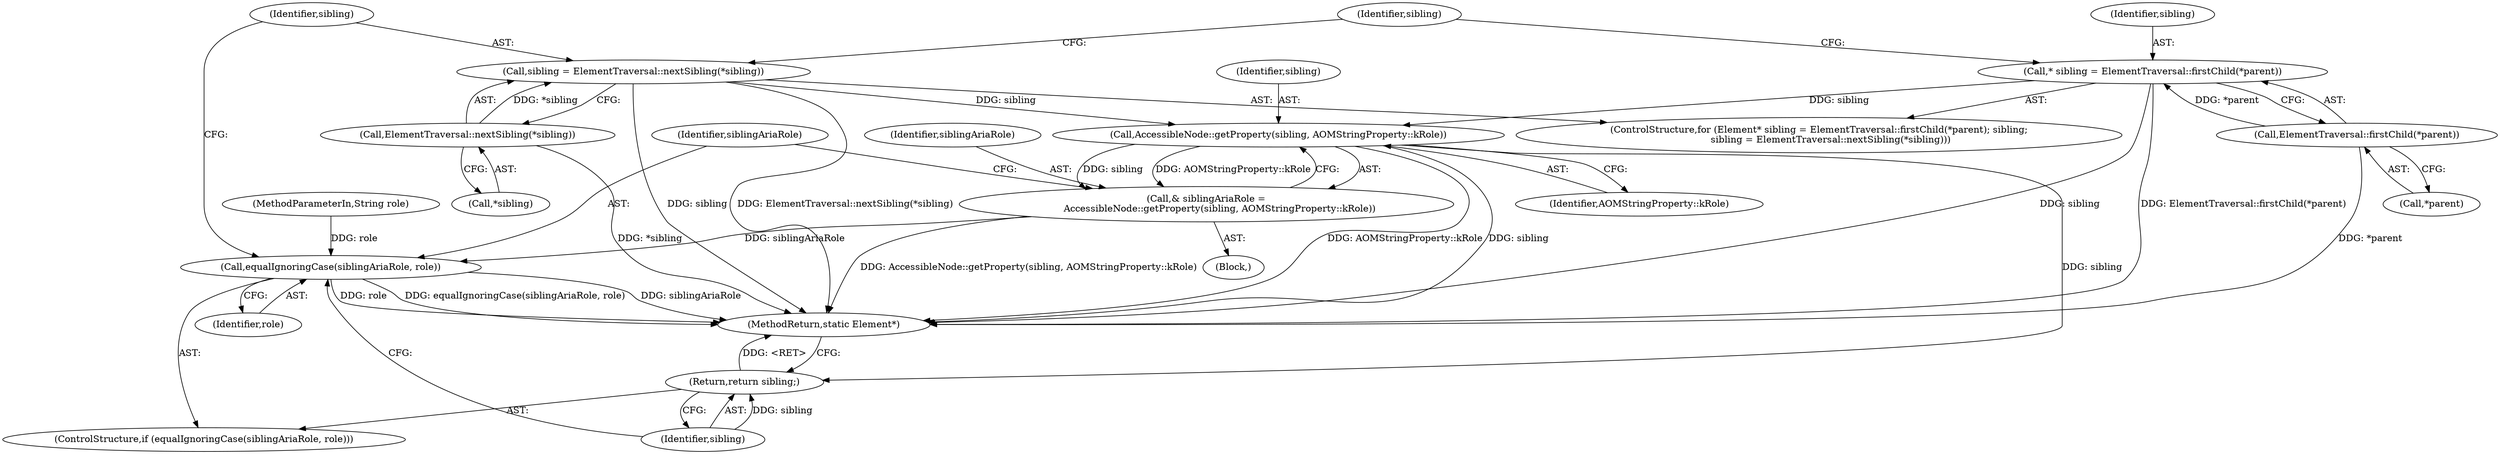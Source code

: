 digraph "1_Chrome_d27468a832d5316884bd02f459cbf493697fd7e1_19@pointer" {
"1000130" [label="(Call,AccessibleNode::getProperty(sibling, AOMStringProperty::kRole))"];
"1000121" [label="(Call,sibling = ElementTraversal::nextSibling(*sibling))"];
"1000123" [label="(Call,ElementTraversal::nextSibling(*sibling))"];
"1000115" [label="(Call,* sibling = ElementTraversal::firstChild(*parent))"];
"1000117" [label="(Call,ElementTraversal::firstChild(*parent))"];
"1000128" [label="(Call,& siblingAriaRole =\n         AccessibleNode::getProperty(sibling, AOMStringProperty::kRole))"];
"1000134" [label="(Call,equalIgnoringCase(siblingAriaRole, role))"];
"1000137" [label="(Return,return sibling;)"];
"1000116" [label="(Identifier,sibling)"];
"1000133" [label="(ControlStructure,if (equalIgnoringCase(siblingAriaRole, role)))"];
"1000124" [label="(Call,*sibling)"];
"1000128" [label="(Call,& siblingAriaRole =\n         AccessibleNode::getProperty(sibling, AOMStringProperty::kRole))"];
"1000137" [label="(Return,return sibling;)"];
"1000141" [label="(MethodReturn,static Element*)"];
"1000134" [label="(Call,equalIgnoringCase(siblingAriaRole, role))"];
"1000118" [label="(Call,*parent)"];
"1000123" [label="(Call,ElementTraversal::nextSibling(*sibling))"];
"1000115" [label="(Call,* sibling = ElementTraversal::firstChild(*parent))"];
"1000120" [label="(Identifier,sibling)"];
"1000129" [label="(Identifier,siblingAriaRole)"];
"1000138" [label="(Identifier,sibling)"];
"1000126" [label="(Block,)"];
"1000130" [label="(Call,AccessibleNode::getProperty(sibling, AOMStringProperty::kRole))"];
"1000117" [label="(Call,ElementTraversal::firstChild(*parent))"];
"1000135" [label="(Identifier,siblingAriaRole)"];
"1000121" [label="(Call,sibling = ElementTraversal::nextSibling(*sibling))"];
"1000101" [label="(MethodParameterIn,String role)"];
"1000113" [label="(ControlStructure,for (Element* sibling = ElementTraversal::firstChild(*parent); sibling;\n        sibling = ElementTraversal::nextSibling(*sibling)))"];
"1000132" [label="(Identifier,AOMStringProperty::kRole)"];
"1000122" [label="(Identifier,sibling)"];
"1000131" [label="(Identifier,sibling)"];
"1000136" [label="(Identifier,role)"];
"1000130" -> "1000128"  [label="AST: "];
"1000130" -> "1000132"  [label="CFG: "];
"1000131" -> "1000130"  [label="AST: "];
"1000132" -> "1000130"  [label="AST: "];
"1000128" -> "1000130"  [label="CFG: "];
"1000130" -> "1000141"  [label="DDG: AOMStringProperty::kRole"];
"1000130" -> "1000141"  [label="DDG: sibling"];
"1000130" -> "1000128"  [label="DDG: sibling"];
"1000130" -> "1000128"  [label="DDG: AOMStringProperty::kRole"];
"1000121" -> "1000130"  [label="DDG: sibling"];
"1000115" -> "1000130"  [label="DDG: sibling"];
"1000130" -> "1000137"  [label="DDG: sibling"];
"1000121" -> "1000113"  [label="AST: "];
"1000121" -> "1000123"  [label="CFG: "];
"1000122" -> "1000121"  [label="AST: "];
"1000123" -> "1000121"  [label="AST: "];
"1000120" -> "1000121"  [label="CFG: "];
"1000121" -> "1000141"  [label="DDG: ElementTraversal::nextSibling(*sibling)"];
"1000121" -> "1000141"  [label="DDG: sibling"];
"1000123" -> "1000121"  [label="DDG: *sibling"];
"1000123" -> "1000124"  [label="CFG: "];
"1000124" -> "1000123"  [label="AST: "];
"1000123" -> "1000141"  [label="DDG: *sibling"];
"1000115" -> "1000113"  [label="AST: "];
"1000115" -> "1000117"  [label="CFG: "];
"1000116" -> "1000115"  [label="AST: "];
"1000117" -> "1000115"  [label="AST: "];
"1000120" -> "1000115"  [label="CFG: "];
"1000115" -> "1000141"  [label="DDG: ElementTraversal::firstChild(*parent)"];
"1000115" -> "1000141"  [label="DDG: sibling"];
"1000117" -> "1000115"  [label="DDG: *parent"];
"1000117" -> "1000118"  [label="CFG: "];
"1000118" -> "1000117"  [label="AST: "];
"1000117" -> "1000141"  [label="DDG: *parent"];
"1000128" -> "1000126"  [label="AST: "];
"1000129" -> "1000128"  [label="AST: "];
"1000135" -> "1000128"  [label="CFG: "];
"1000128" -> "1000141"  [label="DDG: AccessibleNode::getProperty(sibling, AOMStringProperty::kRole)"];
"1000128" -> "1000134"  [label="DDG: siblingAriaRole"];
"1000134" -> "1000133"  [label="AST: "];
"1000134" -> "1000136"  [label="CFG: "];
"1000135" -> "1000134"  [label="AST: "];
"1000136" -> "1000134"  [label="AST: "];
"1000138" -> "1000134"  [label="CFG: "];
"1000122" -> "1000134"  [label="CFG: "];
"1000134" -> "1000141"  [label="DDG: equalIgnoringCase(siblingAriaRole, role)"];
"1000134" -> "1000141"  [label="DDG: siblingAriaRole"];
"1000134" -> "1000141"  [label="DDG: role"];
"1000101" -> "1000134"  [label="DDG: role"];
"1000137" -> "1000133"  [label="AST: "];
"1000137" -> "1000138"  [label="CFG: "];
"1000138" -> "1000137"  [label="AST: "];
"1000141" -> "1000137"  [label="CFG: "];
"1000137" -> "1000141"  [label="DDG: <RET>"];
"1000138" -> "1000137"  [label="DDG: sibling"];
}
